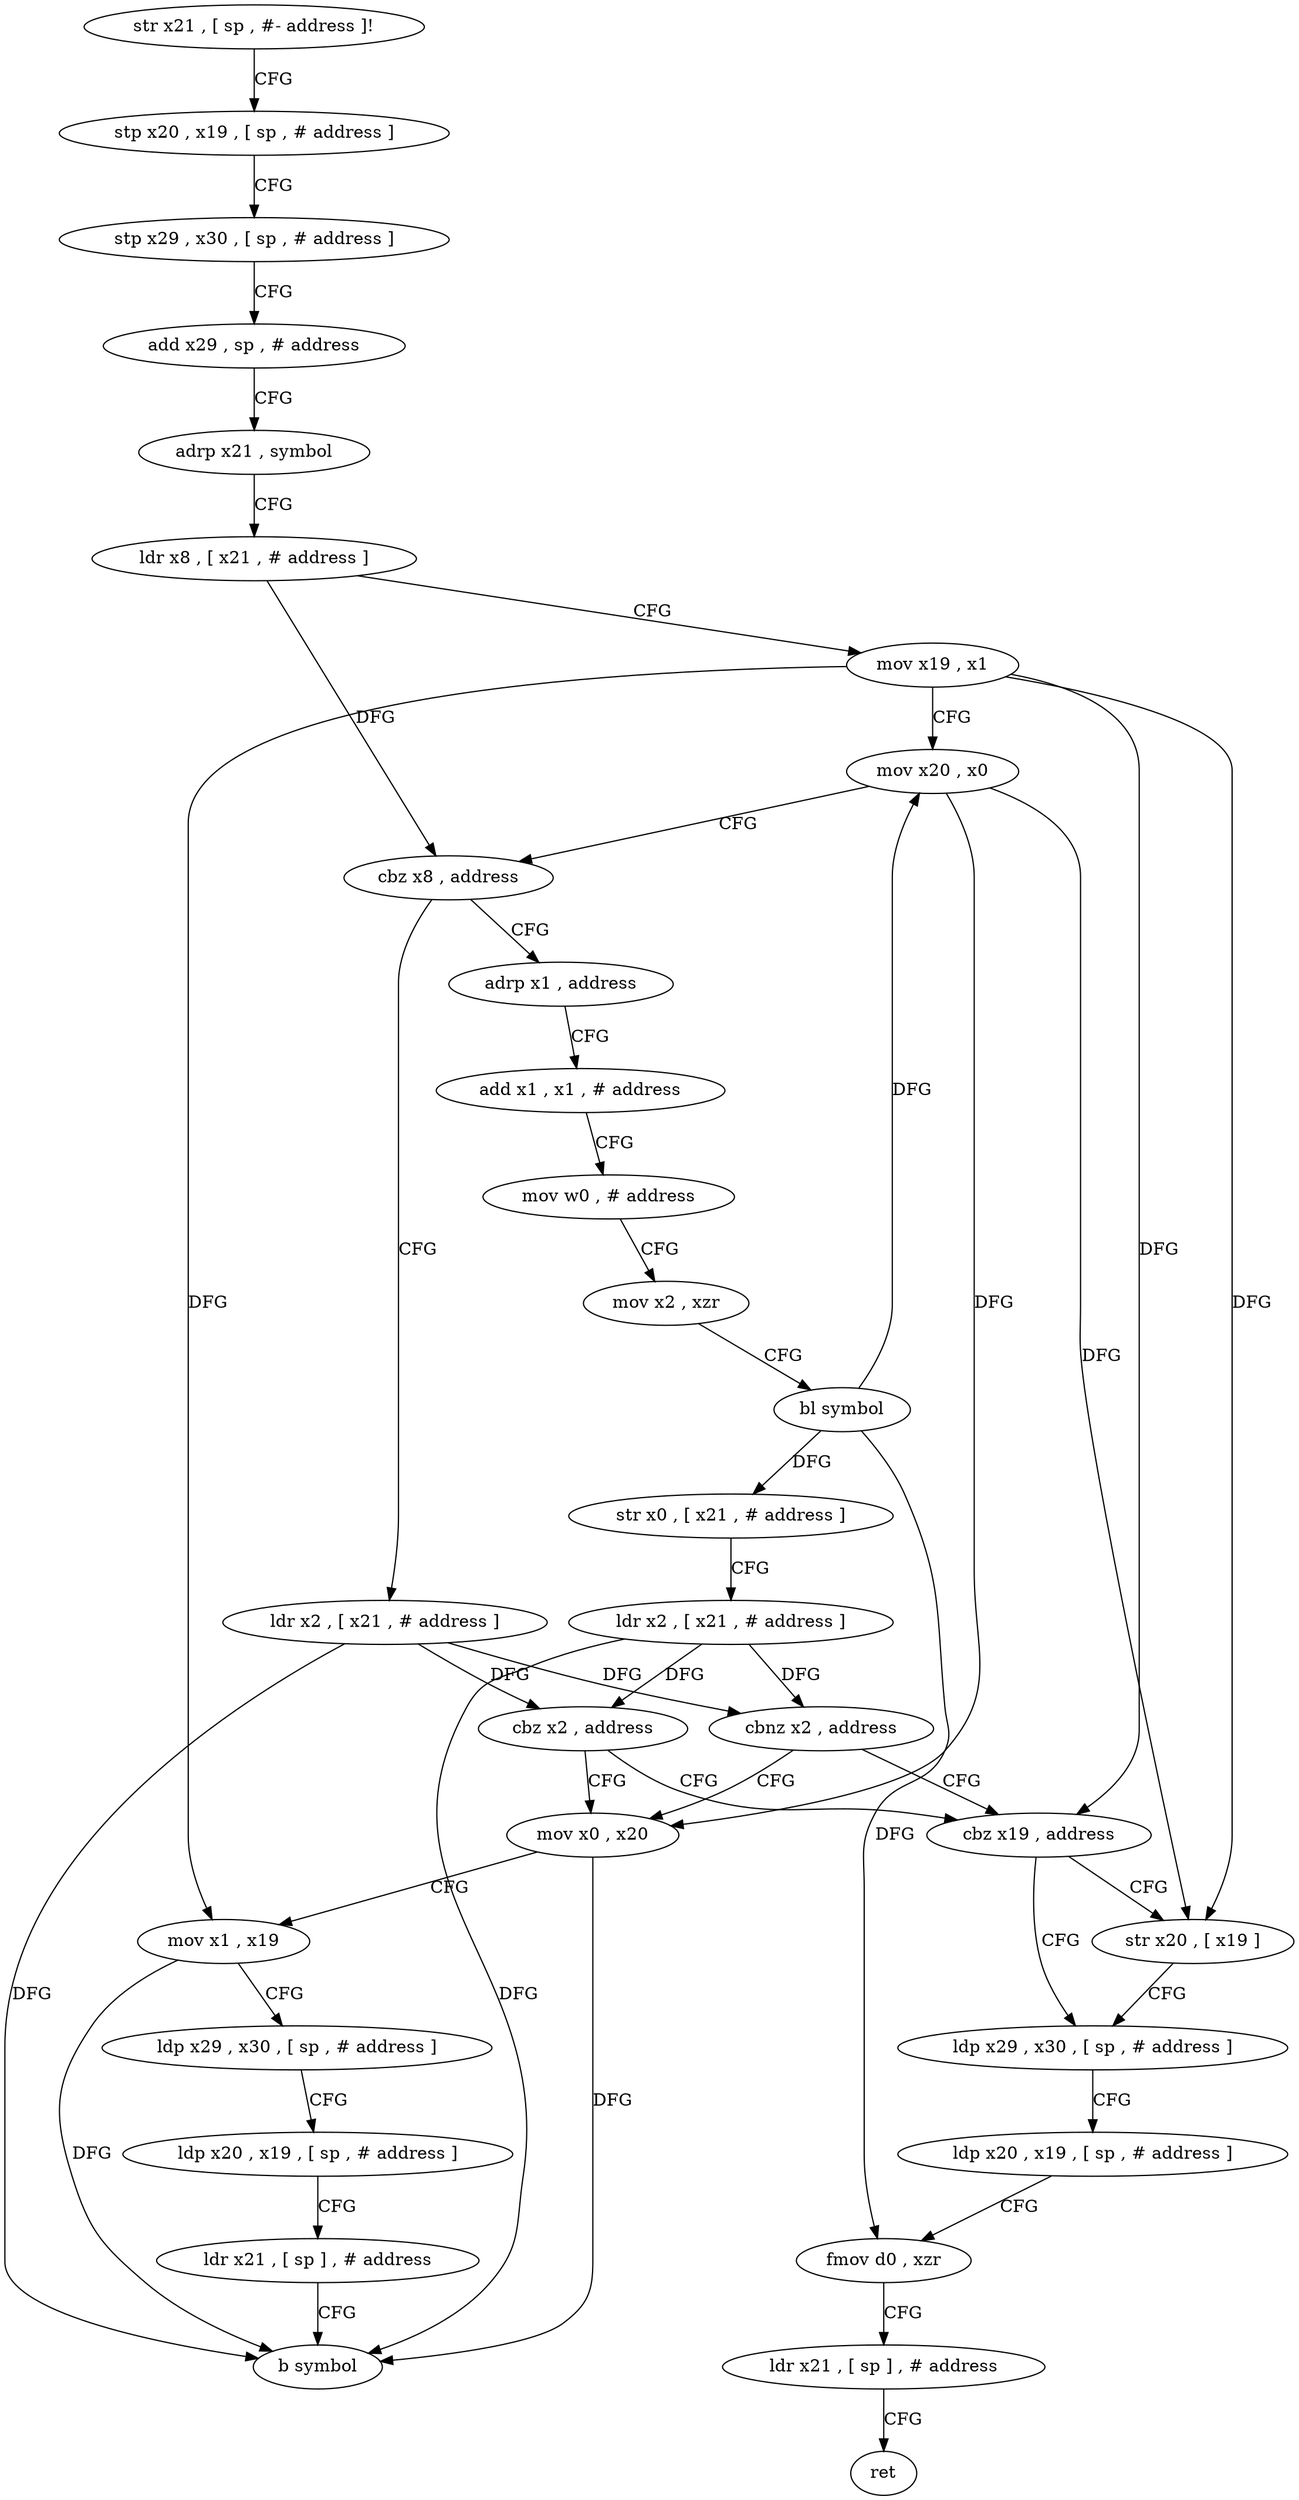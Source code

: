 digraph "func" {
"4215592" [label = "str x21 , [ sp , #- address ]!" ]
"4215596" [label = "stp x20 , x19 , [ sp , # address ]" ]
"4215600" [label = "stp x29 , x30 , [ sp , # address ]" ]
"4215604" [label = "add x29 , sp , # address" ]
"4215608" [label = "adrp x21 , symbol" ]
"4215612" [label = "ldr x8 , [ x21 , # address ]" ]
"4215616" [label = "mov x19 , x1" ]
"4215620" [label = "mov x20 , x0" ]
"4215624" [label = "cbz x8 , address" ]
"4215660" [label = "adrp x1 , address" ]
"4215628" [label = "ldr x2 , [ x21 , # address ]" ]
"4215664" [label = "add x1 , x1 , # address" ]
"4215668" [label = "mov w0 , # address" ]
"4215672" [label = "mov x2 , xzr" ]
"4215676" [label = "bl symbol" ]
"4215680" [label = "str x0 , [ x21 , # address ]" ]
"4215684" [label = "ldr x2 , [ x21 , # address ]" ]
"4215688" [label = "cbnz x2 , address" ]
"4215636" [label = "mov x0 , x20" ]
"4215692" [label = "cbz x19 , address" ]
"4215632" [label = "cbz x2 , address" ]
"4215640" [label = "mov x1 , x19" ]
"4215644" [label = "ldp x29 , x30 , [ sp , # address ]" ]
"4215648" [label = "ldp x20 , x19 , [ sp , # address ]" ]
"4215652" [label = "ldr x21 , [ sp ] , # address" ]
"4215656" [label = "b symbol" ]
"4215700" [label = "ldp x29 , x30 , [ sp , # address ]" ]
"4215696" [label = "str x20 , [ x19 ]" ]
"4215704" [label = "ldp x20 , x19 , [ sp , # address ]" ]
"4215708" [label = "fmov d0 , xzr" ]
"4215712" [label = "ldr x21 , [ sp ] , # address" ]
"4215716" [label = "ret" ]
"4215592" -> "4215596" [ label = "CFG" ]
"4215596" -> "4215600" [ label = "CFG" ]
"4215600" -> "4215604" [ label = "CFG" ]
"4215604" -> "4215608" [ label = "CFG" ]
"4215608" -> "4215612" [ label = "CFG" ]
"4215612" -> "4215616" [ label = "CFG" ]
"4215612" -> "4215624" [ label = "DFG" ]
"4215616" -> "4215620" [ label = "CFG" ]
"4215616" -> "4215640" [ label = "DFG" ]
"4215616" -> "4215692" [ label = "DFG" ]
"4215616" -> "4215696" [ label = "DFG" ]
"4215620" -> "4215624" [ label = "CFG" ]
"4215620" -> "4215636" [ label = "DFG" ]
"4215620" -> "4215696" [ label = "DFG" ]
"4215624" -> "4215660" [ label = "CFG" ]
"4215624" -> "4215628" [ label = "CFG" ]
"4215660" -> "4215664" [ label = "CFG" ]
"4215628" -> "4215632" [ label = "DFG" ]
"4215628" -> "4215688" [ label = "DFG" ]
"4215628" -> "4215656" [ label = "DFG" ]
"4215664" -> "4215668" [ label = "CFG" ]
"4215668" -> "4215672" [ label = "CFG" ]
"4215672" -> "4215676" [ label = "CFG" ]
"4215676" -> "4215680" [ label = "DFG" ]
"4215676" -> "4215620" [ label = "DFG" ]
"4215676" -> "4215708" [ label = "DFG" ]
"4215680" -> "4215684" [ label = "CFG" ]
"4215684" -> "4215688" [ label = "DFG" ]
"4215684" -> "4215632" [ label = "DFG" ]
"4215684" -> "4215656" [ label = "DFG" ]
"4215688" -> "4215636" [ label = "CFG" ]
"4215688" -> "4215692" [ label = "CFG" ]
"4215636" -> "4215640" [ label = "CFG" ]
"4215636" -> "4215656" [ label = "DFG" ]
"4215692" -> "4215700" [ label = "CFG" ]
"4215692" -> "4215696" [ label = "CFG" ]
"4215632" -> "4215692" [ label = "CFG" ]
"4215632" -> "4215636" [ label = "CFG" ]
"4215640" -> "4215644" [ label = "CFG" ]
"4215640" -> "4215656" [ label = "DFG" ]
"4215644" -> "4215648" [ label = "CFG" ]
"4215648" -> "4215652" [ label = "CFG" ]
"4215652" -> "4215656" [ label = "CFG" ]
"4215700" -> "4215704" [ label = "CFG" ]
"4215696" -> "4215700" [ label = "CFG" ]
"4215704" -> "4215708" [ label = "CFG" ]
"4215708" -> "4215712" [ label = "CFG" ]
"4215712" -> "4215716" [ label = "CFG" ]
}
